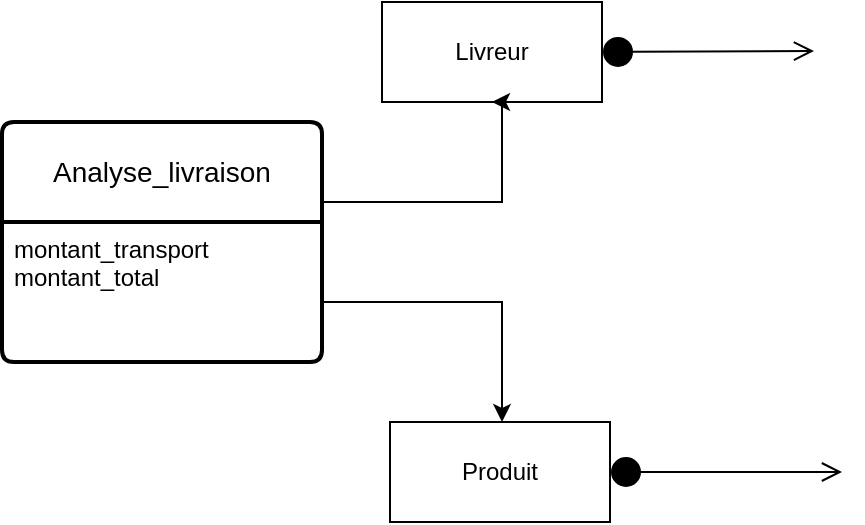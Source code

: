 <mxfile version="26.0.7">
  <diagram name="Page-1" id="oZw_HMmMiBHEvVDpfueG">
    <mxGraphModel dx="1050" dy="522" grid="1" gridSize="10" guides="1" tooltips="1" connect="1" arrows="1" fold="1" page="1" pageScale="1" pageWidth="827" pageHeight="1169" math="0" shadow="0">
      <root>
        <mxCell id="0" />
        <mxCell id="1" parent="0" />
        <mxCell id="tf-2iotETb74wZCwkg5V-3" value="Analyse_livraison" style="swimlane;childLayout=stackLayout;horizontal=1;startSize=50;horizontalStack=0;rounded=1;fontSize=14;fontStyle=0;strokeWidth=2;resizeParent=0;resizeLast=1;shadow=0;dashed=0;align=center;arcSize=4;whiteSpace=wrap;html=1;" vertex="1" parent="1">
          <mxGeometry x="110" y="200" width="160" height="120" as="geometry" />
        </mxCell>
        <mxCell id="tf-2iotETb74wZCwkg5V-4" value="montant_transport&lt;div&gt;montant_total&lt;/div&gt;" style="align=left;strokeColor=none;fillColor=none;spacingLeft=4;fontSize=12;verticalAlign=top;resizable=0;rotatable=0;part=1;html=1;" vertex="1" parent="tf-2iotETb74wZCwkg5V-3">
          <mxGeometry y="50" width="160" height="70" as="geometry" />
        </mxCell>
        <mxCell id="tf-2iotETb74wZCwkg5V-7" value="Livreur" style="html=1;whiteSpace=wrap;" vertex="1" parent="1">
          <mxGeometry x="300" y="140" width="110" height="50" as="geometry" />
        </mxCell>
        <mxCell id="tf-2iotETb74wZCwkg5V-10" value="" style="html=1;verticalAlign=bottom;startArrow=circle;startFill=1;endArrow=open;startSize=6;endSize=8;curved=0;rounded=0;exitX=1;exitY=0.5;exitDx=0;exitDy=0;" edge="1" parent="1" source="tf-2iotETb74wZCwkg5V-9">
          <mxGeometry width="80" relative="1" as="geometry">
            <mxPoint x="270" y="256.43" as="sourcePoint" />
            <mxPoint x="530" y="375" as="targetPoint" />
          </mxGeometry>
        </mxCell>
        <mxCell id="tf-2iotETb74wZCwkg5V-9" value="Produit" style="html=1;whiteSpace=wrap;" vertex="1" parent="1">
          <mxGeometry x="304" y="350" width="110" height="50" as="geometry" />
        </mxCell>
        <mxCell id="tf-2iotETb74wZCwkg5V-11" value="" style="html=1;verticalAlign=bottom;startArrow=circle;startFill=1;endArrow=open;startSize=6;endSize=8;curved=0;rounded=0;" edge="1" parent="1">
          <mxGeometry width="80" relative="1" as="geometry">
            <mxPoint x="410" y="165" as="sourcePoint" />
            <mxPoint x="516" y="164.5" as="targetPoint" />
          </mxGeometry>
        </mxCell>
        <mxCell id="tf-2iotETb74wZCwkg5V-12" style="edgeStyle=orthogonalEdgeStyle;rounded=0;orthogonalLoop=1;jettySize=auto;html=1;exitX=1;exitY=0.25;exitDx=0;exitDy=0;entryX=0.5;entryY=1;entryDx=0;entryDy=0;" edge="1" parent="1" source="tf-2iotETb74wZCwkg5V-4" target="tf-2iotETb74wZCwkg5V-7">
          <mxGeometry relative="1" as="geometry">
            <Array as="points">
              <mxPoint x="270" y="240" />
              <mxPoint x="360" y="240" />
              <mxPoint x="360" y="190" />
            </Array>
          </mxGeometry>
        </mxCell>
        <mxCell id="tf-2iotETb74wZCwkg5V-13" style="edgeStyle=orthogonalEdgeStyle;rounded=0;orthogonalLoop=1;jettySize=auto;html=1;exitX=1;exitY=0.5;exitDx=0;exitDy=0;" edge="1" parent="1" source="tf-2iotETb74wZCwkg5V-4" target="tf-2iotETb74wZCwkg5V-9">
          <mxGeometry relative="1" as="geometry">
            <Array as="points">
              <mxPoint x="270" y="290" />
              <mxPoint x="360" y="290" />
            </Array>
          </mxGeometry>
        </mxCell>
      </root>
    </mxGraphModel>
  </diagram>
</mxfile>
